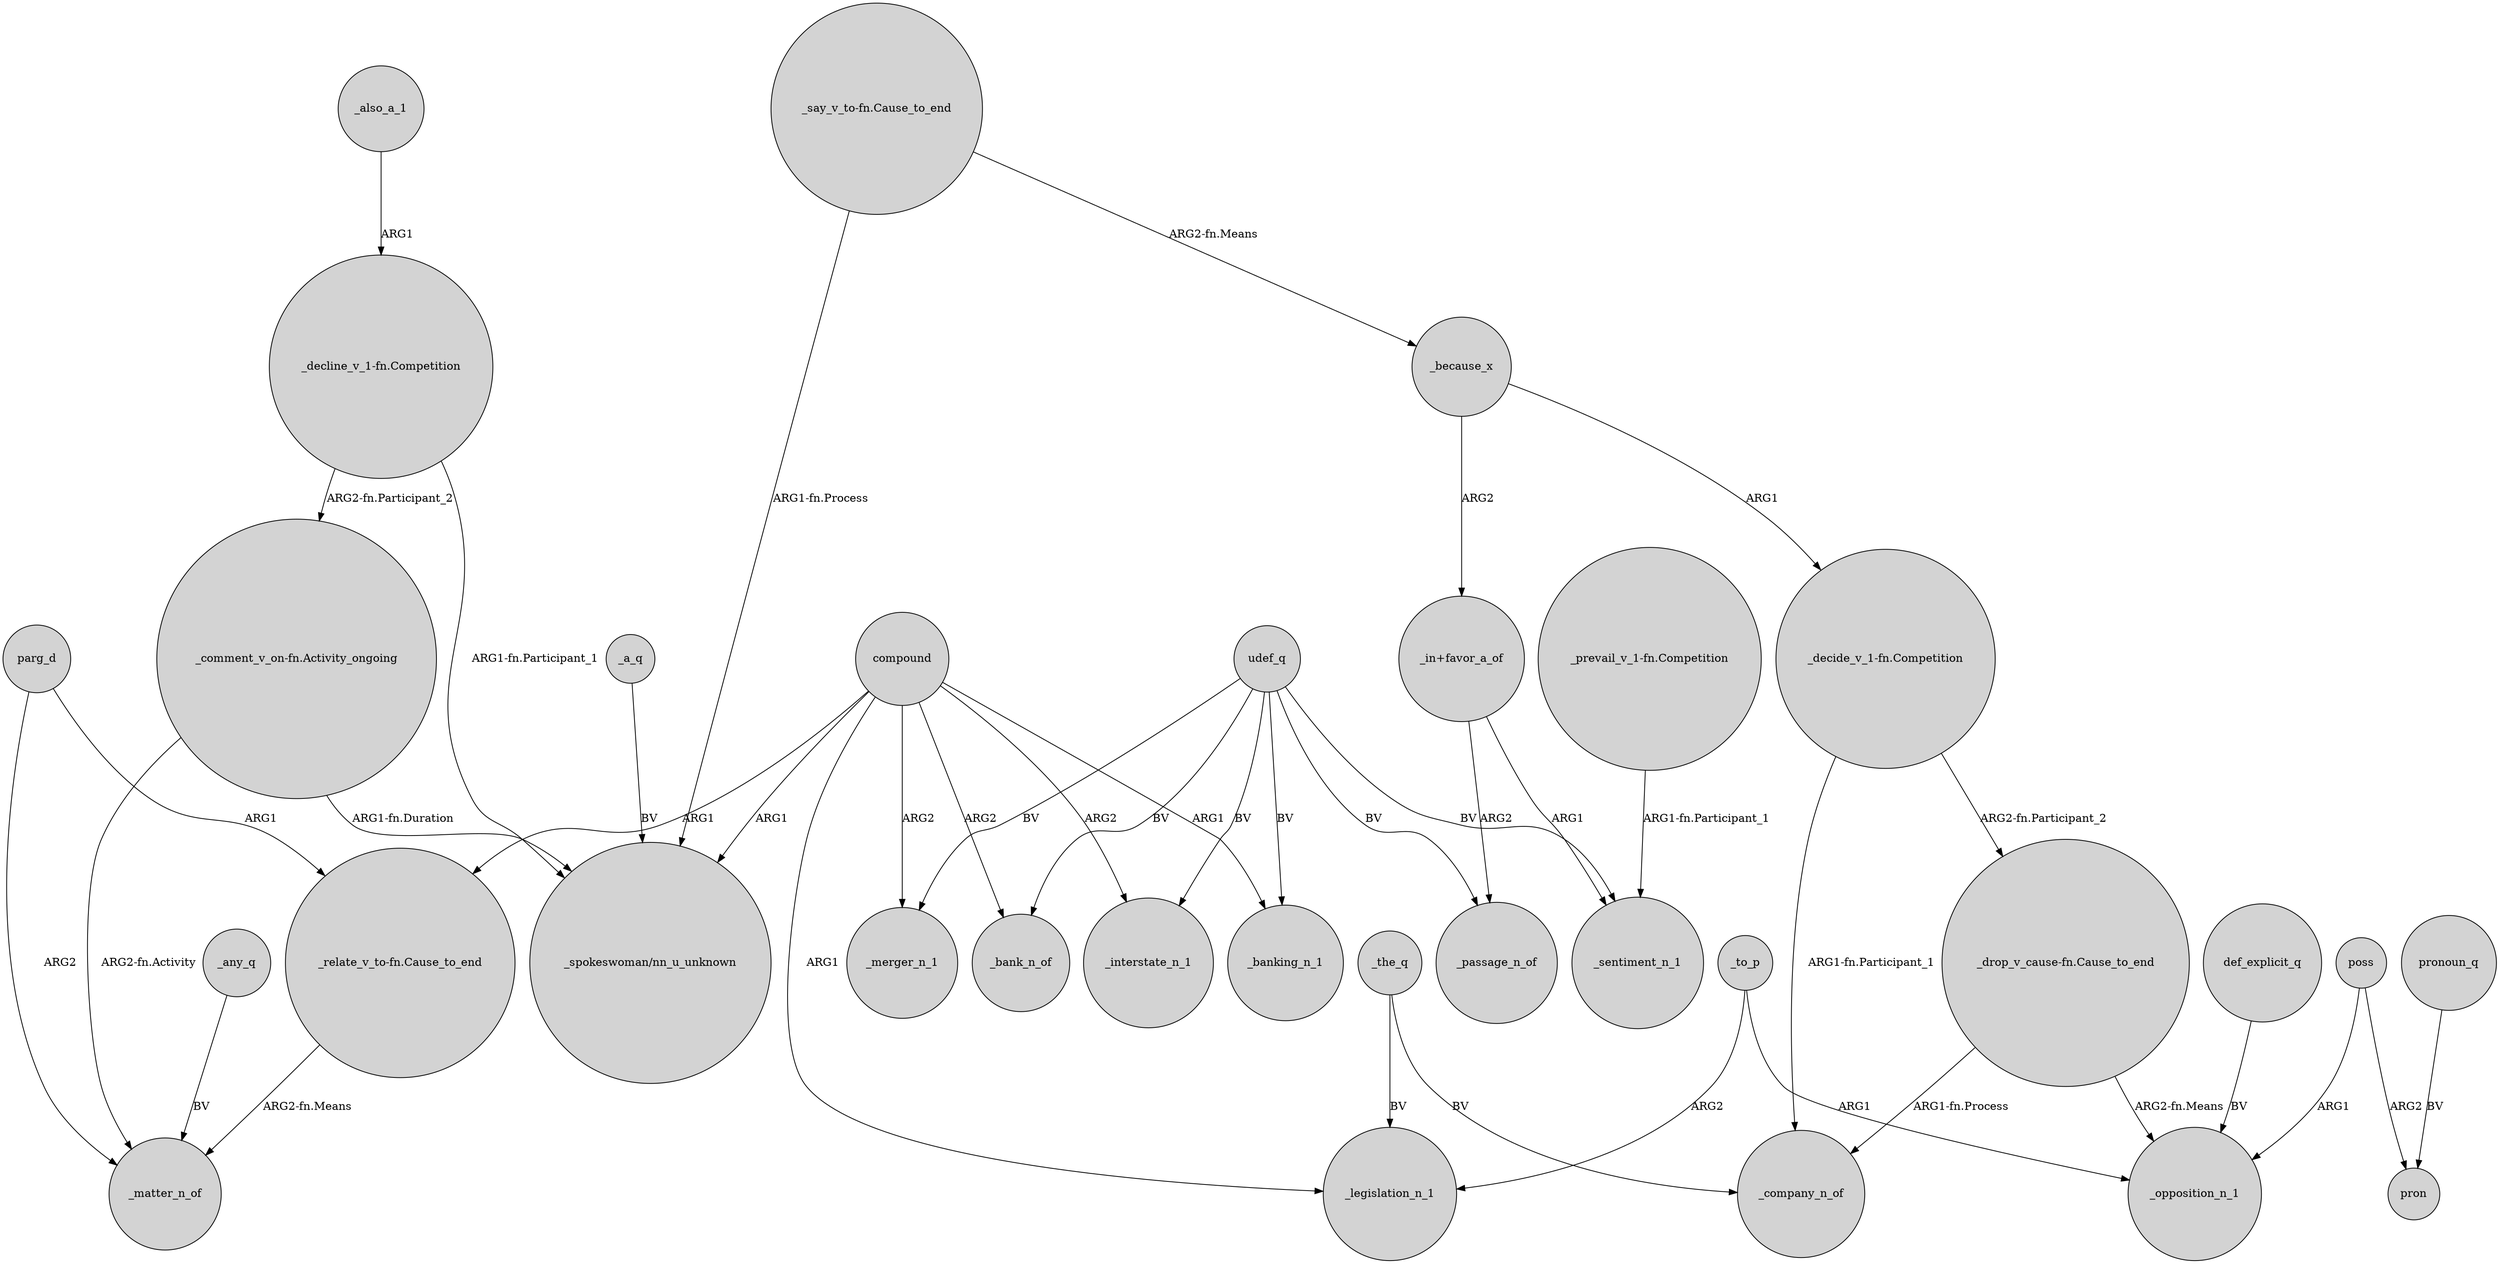 digraph {
	node [shape=circle style=filled]
	parg_d -> "_relate_v_to-fn.Cause_to_end" [label=ARG1]
	udef_q -> _bank_n_of [label=BV]
	"_decline_v_1-fn.Competition" -> "_spokeswoman/nn_u_unknown" [label="ARG1-fn.Participant_1"]
	"_in+favor_a_of" -> _sentiment_n_1 [label=ARG1]
	"_relate_v_to-fn.Cause_to_end" -> _matter_n_of [label="ARG2-fn.Means"]
	"_in+favor_a_of" -> _passage_n_of [label=ARG2]
	_any_q -> _matter_n_of [label=BV]
	_to_p -> _legislation_n_1 [label=ARG2]
	"_drop_v_cause-fn.Cause_to_end" -> _company_n_of [label="ARG1-fn.Process"]
	"_say_v_to-fn.Cause_to_end" -> "_spokeswoman/nn_u_unknown" [label="ARG1-fn.Process"]
	parg_d -> _matter_n_of [label=ARG2]
	compound -> _banking_n_1 [label=ARG1]
	poss -> _opposition_n_1 [label=ARG1]
	"_say_v_to-fn.Cause_to_end" -> _because_x [label="ARG2-fn.Means"]
	udef_q -> _banking_n_1 [label=BV]
	"_decide_v_1-fn.Competition" -> _company_n_of [label="ARG1-fn.Participant_1"]
	udef_q -> _interstate_n_1 [label=BV]
	compound -> _merger_n_1 [label=ARG2]
	_because_x -> "_in+favor_a_of" [label=ARG2]
	def_explicit_q -> _opposition_n_1 [label=BV]
	compound -> _interstate_n_1 [label=ARG2]
	"_comment_v_on-fn.Activity_ongoing" -> _matter_n_of [label="ARG2-fn.Activity"]
	"_prevail_v_1-fn.Competition" -> _sentiment_n_1 [label="ARG1-fn.Participant_1"]
	udef_q -> _sentiment_n_1 [label=BV]
	_the_q -> _legislation_n_1 [label=BV]
	"_comment_v_on-fn.Activity_ongoing" -> "_spokeswoman/nn_u_unknown" [label="ARG1-fn.Duration"]
	poss -> pron [label=ARG2]
	_also_a_1 -> "_decline_v_1-fn.Competition" [label=ARG1]
	_to_p -> _opposition_n_1 [label=ARG1]
	_because_x -> "_decide_v_1-fn.Competition" [label=ARG1]
	"_decline_v_1-fn.Competition" -> "_comment_v_on-fn.Activity_ongoing" [label="ARG2-fn.Participant_2"]
	_a_q -> "_spokeswoman/nn_u_unknown" [label=BV]
	compound -> "_spokeswoman/nn_u_unknown" [label=ARG1]
	udef_q -> _merger_n_1 [label=BV]
	pronoun_q -> pron [label=BV]
	"_decide_v_1-fn.Competition" -> "_drop_v_cause-fn.Cause_to_end" [label="ARG2-fn.Participant_2"]
	udef_q -> _passage_n_of [label=BV]
	"_drop_v_cause-fn.Cause_to_end" -> _opposition_n_1 [label="ARG2-fn.Means"]
	compound -> _legislation_n_1 [label=ARG1]
	compound -> "_relate_v_to-fn.Cause_to_end" [label=ARG1]
	compound -> _bank_n_of [label=ARG2]
	_the_q -> _company_n_of [label=BV]
}
